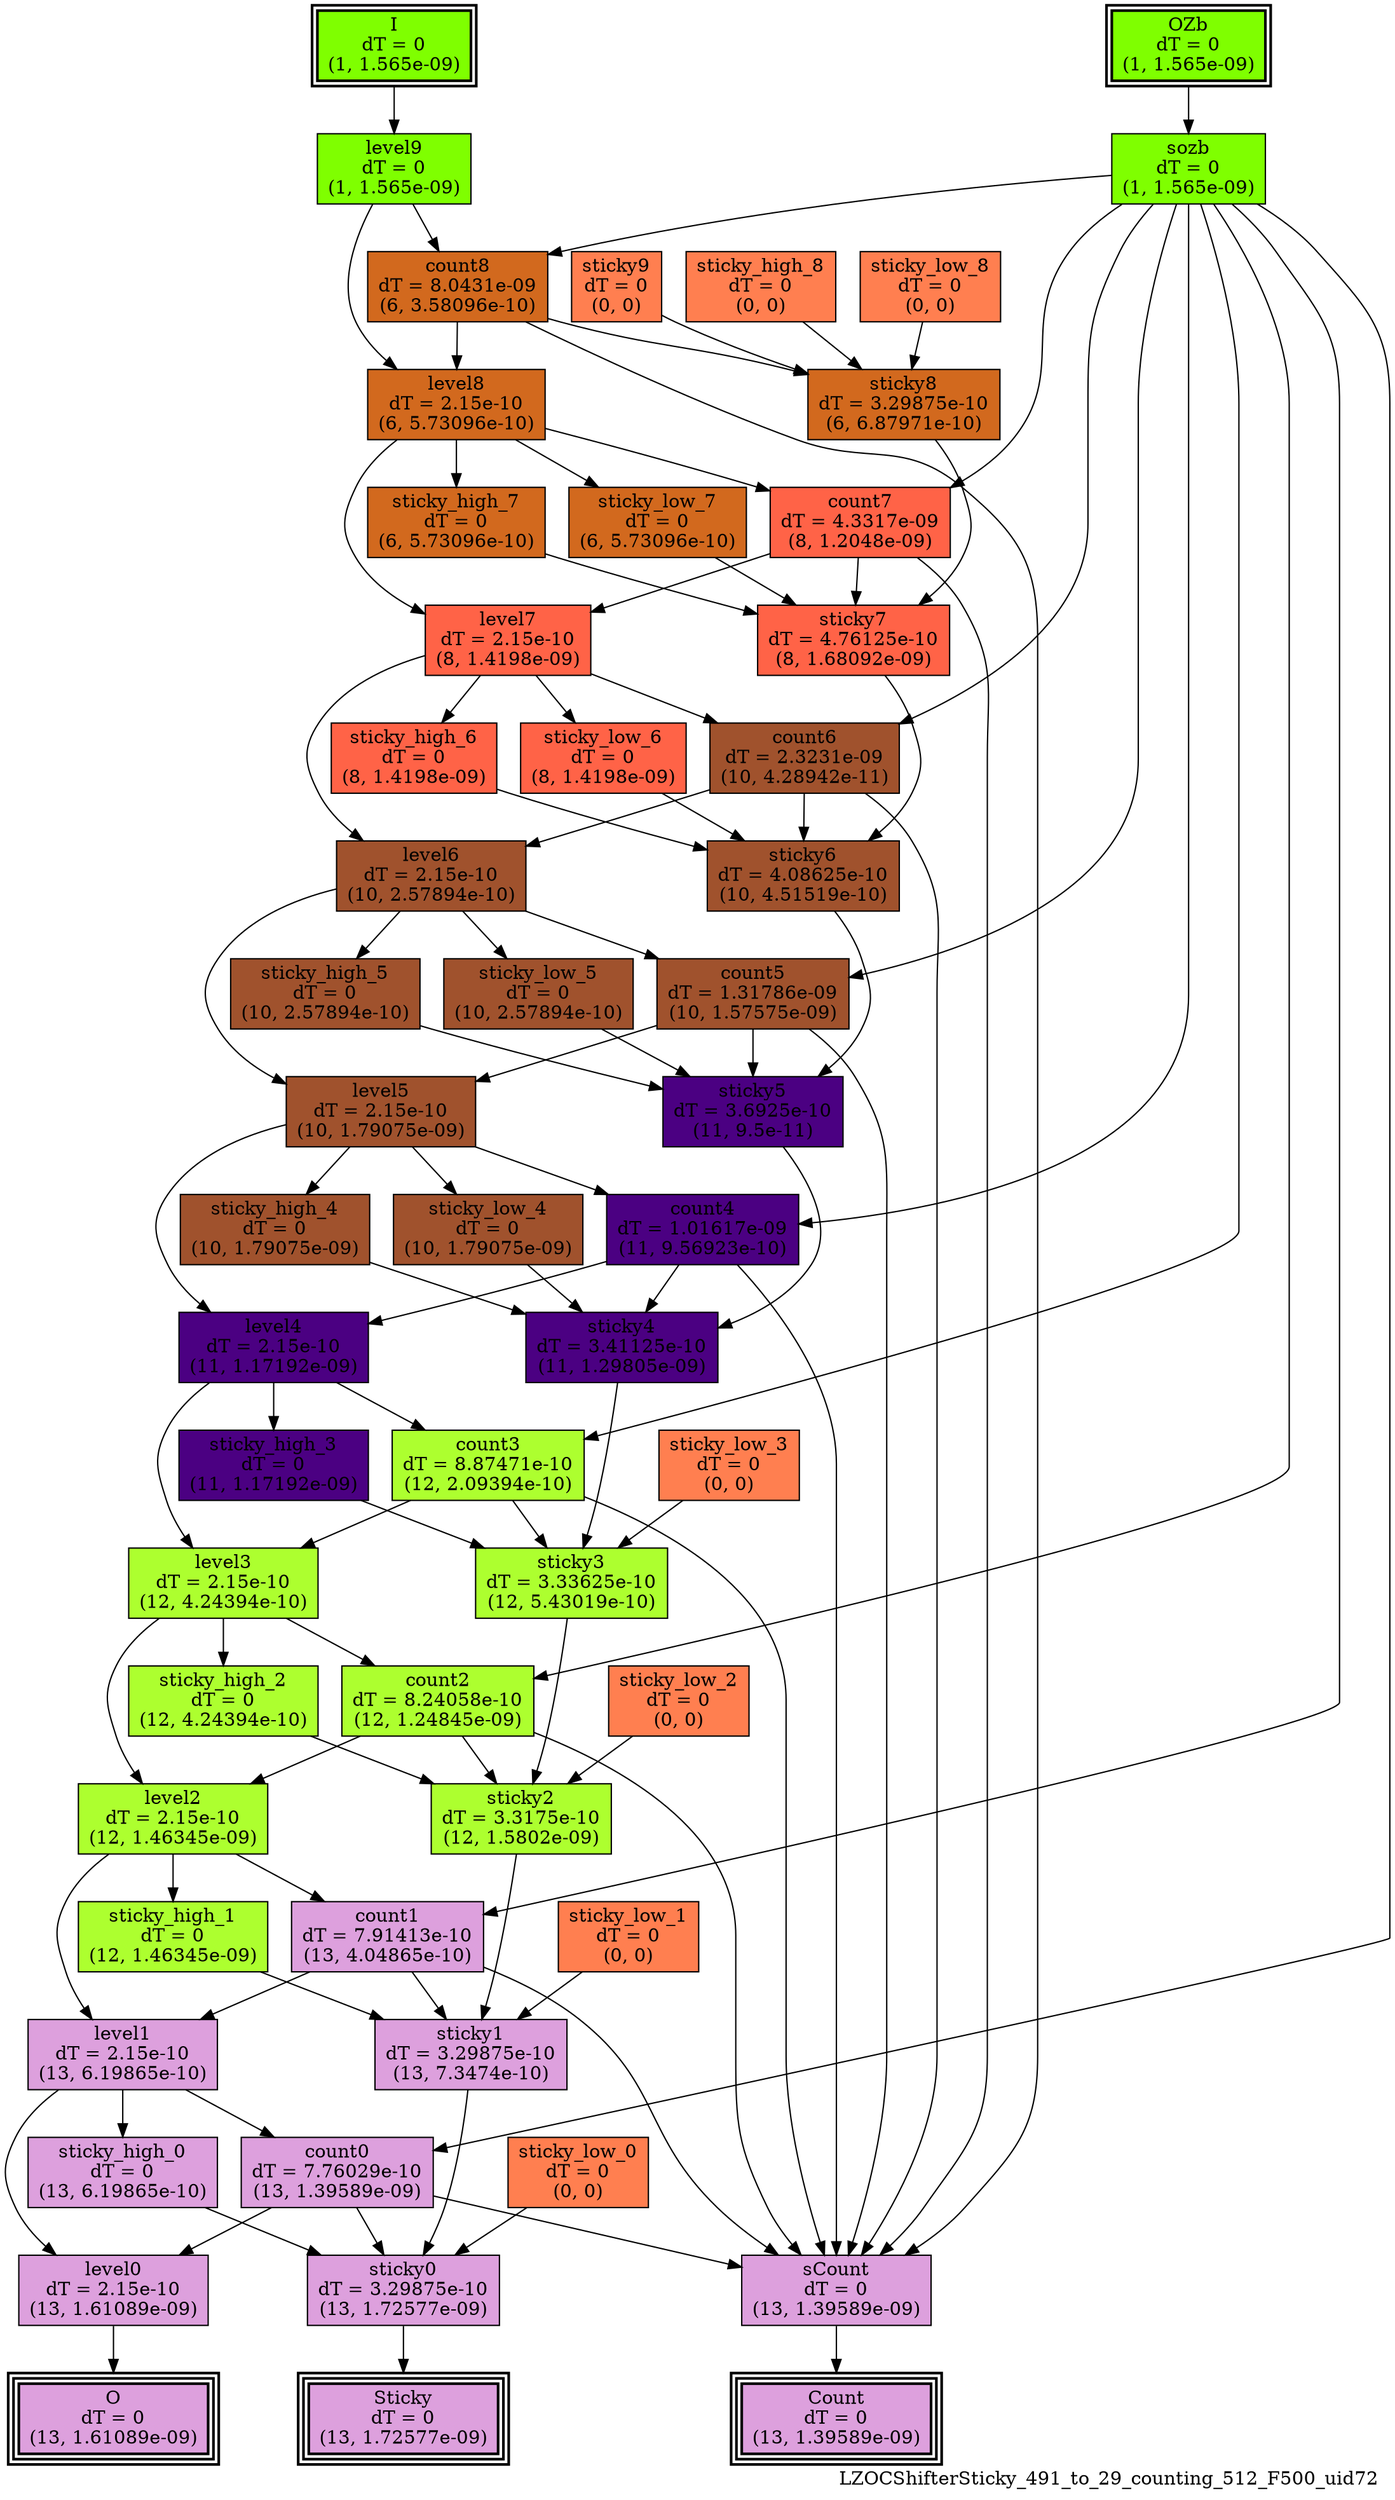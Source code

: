 digraph LZOCShifterSticky_491_to_29_counting_512_F500_uid72
{
	//graph drawing options
	label=LZOCShifterSticky_491_to_29_counting_512_F500_uid72;
	labelloc=bottom;
	labeljust=right;
	ratio=auto;
	nodesep=0.25;
	ranksep=0.5;

	//input/output signals of operator LZOCShifterSticky_491_to_29_counting_512_F500_uid72
	I__LZOCShifterSticky_491_to_29_counting_512_F500_uid72 [ label="I\ndT = 0\n(1, 1.565e-09)", shape=box, color=black, style="bold, filled", fillcolor=chartreuse, peripheries=2 ];
	OZb__LZOCShifterSticky_491_to_29_counting_512_F500_uid72 [ label="OZb\ndT = 0\n(1, 1.565e-09)", shape=box, color=black, style="bold, filled", fillcolor=chartreuse, peripheries=2 ];
	Count__LZOCShifterSticky_491_to_29_counting_512_F500_uid72 [ label="Count\ndT = 0\n(13, 1.39589e-09)", shape=box, color=black, style="bold, filled", fillcolor=plum, peripheries=3 ];
	O__LZOCShifterSticky_491_to_29_counting_512_F500_uid72 [ label="O\ndT = 0\n(13, 1.61089e-09)", shape=box, color=black, style="bold, filled", fillcolor=plum, peripheries=3 ];
	Sticky__LZOCShifterSticky_491_to_29_counting_512_F500_uid72 [ label="Sticky\ndT = 0\n(13, 1.72577e-09)", shape=box, color=black, style="bold, filled", fillcolor=plum, peripheries=3 ];
	{rank=same I__LZOCShifterSticky_491_to_29_counting_512_F500_uid72, OZb__LZOCShifterSticky_491_to_29_counting_512_F500_uid72};
	{rank=same Count__LZOCShifterSticky_491_to_29_counting_512_F500_uid72, O__LZOCShifterSticky_491_to_29_counting_512_F500_uid72, Sticky__LZOCShifterSticky_491_to_29_counting_512_F500_uid72};
	//internal signals of operator LZOCShifterSticky_491_to_29_counting_512_F500_uid72
	level9__LZOCShifterSticky_491_to_29_counting_512_F500_uid72 [ label="level9\ndT = 0\n(1, 1.565e-09)", shape=box, color=black, style=filled, fillcolor=chartreuse, peripheries=1 ];
	sozb__LZOCShifterSticky_491_to_29_counting_512_F500_uid72 [ label="sozb\ndT = 0\n(1, 1.565e-09)", shape=box, color=black, style=filled, fillcolor=chartreuse, peripheries=1 ];
	sticky9__LZOCShifterSticky_491_to_29_counting_512_F500_uid72 [ label="sticky9\ndT = 0\n(0, 0)", shape=box, color=black, style=filled, fillcolor=coral, peripheries=1 ];
	count8__LZOCShifterSticky_491_to_29_counting_512_F500_uid72 [ label="count8\ndT = 8.0431e-09\n(6, 3.58096e-10)", shape=box, color=black, style=filled, fillcolor=chocolate, peripheries=1 ];
	level8__LZOCShifterSticky_491_to_29_counting_512_F500_uid72 [ label="level8\ndT = 2.15e-10\n(6, 5.73096e-10)", shape=box, color=black, style=filled, fillcolor=chocolate, peripheries=1 ];
	sticky_high_8__LZOCShifterSticky_491_to_29_counting_512_F500_uid72 [ label="sticky_high_8\ndT = 0\n(0, 0)", shape=box, color=black, style=filled, fillcolor=coral, peripheries=1 ];
	sticky_low_8__LZOCShifterSticky_491_to_29_counting_512_F500_uid72 [ label="sticky_low_8\ndT = 0\n(0, 0)", shape=box, color=black, style=filled, fillcolor=coral, peripheries=1 ];
	sticky8__LZOCShifterSticky_491_to_29_counting_512_F500_uid72 [ label="sticky8\ndT = 3.29875e-10\n(6, 6.87971e-10)", shape=box, color=black, style=filled, fillcolor=chocolate, peripheries=1 ];
	count7__LZOCShifterSticky_491_to_29_counting_512_F500_uid72 [ label="count7\ndT = 4.3317e-09\n(8, 1.2048e-09)", shape=box, color=black, style=filled, fillcolor=tomato, peripheries=1 ];
	level7__LZOCShifterSticky_491_to_29_counting_512_F500_uid72 [ label="level7\ndT = 2.15e-10\n(8, 1.4198e-09)", shape=box, color=black, style=filled, fillcolor=tomato, peripheries=1 ];
	sticky_high_7__LZOCShifterSticky_491_to_29_counting_512_F500_uid72 [ label="sticky_high_7\ndT = 0\n(6, 5.73096e-10)", shape=box, color=black, style=filled, fillcolor=chocolate, peripheries=1 ];
	sticky_low_7__LZOCShifterSticky_491_to_29_counting_512_F500_uid72 [ label="sticky_low_7\ndT = 0\n(6, 5.73096e-10)", shape=box, color=black, style=filled, fillcolor=chocolate, peripheries=1 ];
	sticky7__LZOCShifterSticky_491_to_29_counting_512_F500_uid72 [ label="sticky7\ndT = 4.76125e-10\n(8, 1.68092e-09)", shape=box, color=black, style=filled, fillcolor=tomato, peripheries=1 ];
	count6__LZOCShifterSticky_491_to_29_counting_512_F500_uid72 [ label="count6\ndT = 2.3231e-09\n(10, 4.28942e-11)", shape=box, color=black, style=filled, fillcolor=sienna, peripheries=1 ];
	level6__LZOCShifterSticky_491_to_29_counting_512_F500_uid72 [ label="level6\ndT = 2.15e-10\n(10, 2.57894e-10)", shape=box, color=black, style=filled, fillcolor=sienna, peripheries=1 ];
	sticky_high_6__LZOCShifterSticky_491_to_29_counting_512_F500_uid72 [ label="sticky_high_6\ndT = 0\n(8, 1.4198e-09)", shape=box, color=black, style=filled, fillcolor=tomato, peripheries=1 ];
	sticky_low_6__LZOCShifterSticky_491_to_29_counting_512_F500_uid72 [ label="sticky_low_6\ndT = 0\n(8, 1.4198e-09)", shape=box, color=black, style=filled, fillcolor=tomato, peripheries=1 ];
	sticky6__LZOCShifterSticky_491_to_29_counting_512_F500_uid72 [ label="sticky6\ndT = 4.08625e-10\n(10, 4.51519e-10)", shape=box, color=black, style=filled, fillcolor=sienna, peripheries=1 ];
	count5__LZOCShifterSticky_491_to_29_counting_512_F500_uid72 [ label="count5\ndT = 1.31786e-09\n(10, 1.57575e-09)", shape=box, color=black, style=filled, fillcolor=sienna, peripheries=1 ];
	level5__LZOCShifterSticky_491_to_29_counting_512_F500_uid72 [ label="level5\ndT = 2.15e-10\n(10, 1.79075e-09)", shape=box, color=black, style=filled, fillcolor=sienna, peripheries=1 ];
	sticky_high_5__LZOCShifterSticky_491_to_29_counting_512_F500_uid72 [ label="sticky_high_5\ndT = 0\n(10, 2.57894e-10)", shape=box, color=black, style=filled, fillcolor=sienna, peripheries=1 ];
	sticky_low_5__LZOCShifterSticky_491_to_29_counting_512_F500_uid72 [ label="sticky_low_5\ndT = 0\n(10, 2.57894e-10)", shape=box, color=black, style=filled, fillcolor=sienna, peripheries=1 ];
	sticky5__LZOCShifterSticky_491_to_29_counting_512_F500_uid72 [ label="sticky5\ndT = 3.6925e-10\n(11, 9.5e-11)", shape=box, color=black, style=filled, fillcolor=indigo, peripheries=1 ];
	count4__LZOCShifterSticky_491_to_29_counting_512_F500_uid72 [ label="count4\ndT = 1.01617e-09\n(11, 9.56923e-10)", shape=box, color=black, style=filled, fillcolor=indigo, peripheries=1 ];
	level4__LZOCShifterSticky_491_to_29_counting_512_F500_uid72 [ label="level4\ndT = 2.15e-10\n(11, 1.17192e-09)", shape=box, color=black, style=filled, fillcolor=indigo, peripheries=1 ];
	sticky_high_4__LZOCShifterSticky_491_to_29_counting_512_F500_uid72 [ label="sticky_high_4\ndT = 0\n(10, 1.79075e-09)", shape=box, color=black, style=filled, fillcolor=sienna, peripheries=1 ];
	sticky_low_4__LZOCShifterSticky_491_to_29_counting_512_F500_uid72 [ label="sticky_low_4\ndT = 0\n(10, 1.79075e-09)", shape=box, color=black, style=filled, fillcolor=sienna, peripheries=1 ];
	sticky4__LZOCShifterSticky_491_to_29_counting_512_F500_uid72 [ label="sticky4\ndT = 3.41125e-10\n(11, 1.29805e-09)", shape=box, color=black, style=filled, fillcolor=indigo, peripheries=1 ];
	count3__LZOCShifterSticky_491_to_29_counting_512_F500_uid72 [ label="count3\ndT = 8.87471e-10\n(12, 2.09394e-10)", shape=box, color=black, style=filled, fillcolor=greenyellow, peripheries=1 ];
	level3__LZOCShifterSticky_491_to_29_counting_512_F500_uid72 [ label="level3\ndT = 2.15e-10\n(12, 4.24394e-10)", shape=box, color=black, style=filled, fillcolor=greenyellow, peripheries=1 ];
	sticky_high_3__LZOCShifterSticky_491_to_29_counting_512_F500_uid72 [ label="sticky_high_3\ndT = 0\n(11, 1.17192e-09)", shape=box, color=black, style=filled, fillcolor=indigo, peripheries=1 ];
	sticky_low_3__LZOCShifterSticky_491_to_29_counting_512_F500_uid72 [ label="sticky_low_3\ndT = 0\n(0, 0)", shape=box, color=black, style=filled, fillcolor=coral, peripheries=1 ];
	sticky3__LZOCShifterSticky_491_to_29_counting_512_F500_uid72 [ label="sticky3\ndT = 3.33625e-10\n(12, 5.43019e-10)", shape=box, color=black, style=filled, fillcolor=greenyellow, peripheries=1 ];
	count2__LZOCShifterSticky_491_to_29_counting_512_F500_uid72 [ label="count2\ndT = 8.24058e-10\n(12, 1.24845e-09)", shape=box, color=black, style=filled, fillcolor=greenyellow, peripheries=1 ];
	level2__LZOCShifterSticky_491_to_29_counting_512_F500_uid72 [ label="level2\ndT = 2.15e-10\n(12, 1.46345e-09)", shape=box, color=black, style=filled, fillcolor=greenyellow, peripheries=1 ];
	sticky_high_2__LZOCShifterSticky_491_to_29_counting_512_F500_uid72 [ label="sticky_high_2\ndT = 0\n(12, 4.24394e-10)", shape=box, color=black, style=filled, fillcolor=greenyellow, peripheries=1 ];
	sticky_low_2__LZOCShifterSticky_491_to_29_counting_512_F500_uid72 [ label="sticky_low_2\ndT = 0\n(0, 0)", shape=box, color=black, style=filled, fillcolor=coral, peripheries=1 ];
	sticky2__LZOCShifterSticky_491_to_29_counting_512_F500_uid72 [ label="sticky2\ndT = 3.3175e-10\n(12, 1.5802e-09)", shape=box, color=black, style=filled, fillcolor=greenyellow, peripheries=1 ];
	count1__LZOCShifterSticky_491_to_29_counting_512_F500_uid72 [ label="count1\ndT = 7.91413e-10\n(13, 4.04865e-10)", shape=box, color=black, style=filled, fillcolor=plum, peripheries=1 ];
	level1__LZOCShifterSticky_491_to_29_counting_512_F500_uid72 [ label="level1\ndT = 2.15e-10\n(13, 6.19865e-10)", shape=box, color=black, style=filled, fillcolor=plum, peripheries=1 ];
	sticky_high_1__LZOCShifterSticky_491_to_29_counting_512_F500_uid72 [ label="sticky_high_1\ndT = 0\n(12, 1.46345e-09)", shape=box, color=black, style=filled, fillcolor=greenyellow, peripheries=1 ];
	sticky_low_1__LZOCShifterSticky_491_to_29_counting_512_F500_uid72 [ label="sticky_low_1\ndT = 0\n(0, 0)", shape=box, color=black, style=filled, fillcolor=coral, peripheries=1 ];
	sticky1__LZOCShifterSticky_491_to_29_counting_512_F500_uid72 [ label="sticky1\ndT = 3.29875e-10\n(13, 7.3474e-10)", shape=box, color=black, style=filled, fillcolor=plum, peripheries=1 ];
	count0__LZOCShifterSticky_491_to_29_counting_512_F500_uid72 [ label="count0\ndT = 7.76029e-10\n(13, 1.39589e-09)", shape=box, color=black, style=filled, fillcolor=plum, peripheries=1 ];
	level0__LZOCShifterSticky_491_to_29_counting_512_F500_uid72 [ label="level0\ndT = 2.15e-10\n(13, 1.61089e-09)", shape=box, color=black, style=filled, fillcolor=plum, peripheries=1 ];
	sticky_high_0__LZOCShifterSticky_491_to_29_counting_512_F500_uid72 [ label="sticky_high_0\ndT = 0\n(13, 6.19865e-10)", shape=box, color=black, style=filled, fillcolor=plum, peripheries=1 ];
	sticky_low_0__LZOCShifterSticky_491_to_29_counting_512_F500_uid72 [ label="sticky_low_0\ndT = 0\n(0, 0)", shape=box, color=black, style=filled, fillcolor=coral, peripheries=1 ];
	sticky0__LZOCShifterSticky_491_to_29_counting_512_F500_uid72 [ label="sticky0\ndT = 3.29875e-10\n(13, 1.72577e-09)", shape=box, color=black, style=filled, fillcolor=plum, peripheries=1 ];
	sCount__LZOCShifterSticky_491_to_29_counting_512_F500_uid72 [ label="sCount\ndT = 0\n(13, 1.39589e-09)", shape=box, color=black, style=filled, fillcolor=plum, peripheries=1 ];

	//subcomponents of operator LZOCShifterSticky_491_to_29_counting_512_F500_uid72

	//input and internal signal connections of operator LZOCShifterSticky_491_to_29_counting_512_F500_uid72
	I__LZOCShifterSticky_491_to_29_counting_512_F500_uid72 -> level9__LZOCShifterSticky_491_to_29_counting_512_F500_uid72 [ arrowhead=normal, arrowsize=1.0, arrowtail=normal, color=black, dir=forward  ];
	OZb__LZOCShifterSticky_491_to_29_counting_512_F500_uid72 -> sozb__LZOCShifterSticky_491_to_29_counting_512_F500_uid72 [ arrowhead=normal, arrowsize=1.0, arrowtail=normal, color=black, dir=forward  ];
	level9__LZOCShifterSticky_491_to_29_counting_512_F500_uid72 -> count8__LZOCShifterSticky_491_to_29_counting_512_F500_uid72 [ arrowhead=normal, arrowsize=1.0, arrowtail=normal, color=black, dir=forward  ];
	level9__LZOCShifterSticky_491_to_29_counting_512_F500_uid72 -> level8__LZOCShifterSticky_491_to_29_counting_512_F500_uid72 [ arrowhead=normal, arrowsize=1.0, arrowtail=normal, color=black, dir=forward  ];
	sozb__LZOCShifterSticky_491_to_29_counting_512_F500_uid72 -> count8__LZOCShifterSticky_491_to_29_counting_512_F500_uid72 [ arrowhead=normal, arrowsize=1.0, arrowtail=normal, color=black, dir=forward  ];
	sozb__LZOCShifterSticky_491_to_29_counting_512_F500_uid72 -> count7__LZOCShifterSticky_491_to_29_counting_512_F500_uid72 [ arrowhead=normal, arrowsize=1.0, arrowtail=normal, color=black, dir=forward  ];
	sozb__LZOCShifterSticky_491_to_29_counting_512_F500_uid72 -> count6__LZOCShifterSticky_491_to_29_counting_512_F500_uid72 [ arrowhead=normal, arrowsize=1.0, arrowtail=normal, color=black, dir=forward  ];
	sozb__LZOCShifterSticky_491_to_29_counting_512_F500_uid72 -> count5__LZOCShifterSticky_491_to_29_counting_512_F500_uid72 [ arrowhead=normal, arrowsize=1.0, arrowtail=normal, color=black, dir=forward  ];
	sozb__LZOCShifterSticky_491_to_29_counting_512_F500_uid72 -> count4__LZOCShifterSticky_491_to_29_counting_512_F500_uid72 [ arrowhead=normal, arrowsize=1.0, arrowtail=normal, color=black, dir=forward  ];
	sozb__LZOCShifterSticky_491_to_29_counting_512_F500_uid72 -> count3__LZOCShifterSticky_491_to_29_counting_512_F500_uid72 [ arrowhead=normal, arrowsize=1.0, arrowtail=normal, color=black, dir=forward  ];
	sozb__LZOCShifterSticky_491_to_29_counting_512_F500_uid72 -> count2__LZOCShifterSticky_491_to_29_counting_512_F500_uid72 [ arrowhead=normal, arrowsize=1.0, arrowtail=normal, color=black, dir=forward  ];
	sozb__LZOCShifterSticky_491_to_29_counting_512_F500_uid72 -> count1__LZOCShifterSticky_491_to_29_counting_512_F500_uid72 [ arrowhead=normal, arrowsize=1.0, arrowtail=normal, color=black, dir=forward  ];
	sozb__LZOCShifterSticky_491_to_29_counting_512_F500_uid72 -> count0__LZOCShifterSticky_491_to_29_counting_512_F500_uid72 [ arrowhead=normal, arrowsize=1.0, arrowtail=normal, color=black, dir=forward  ];
	sticky9__LZOCShifterSticky_491_to_29_counting_512_F500_uid72 -> sticky8__LZOCShifterSticky_491_to_29_counting_512_F500_uid72 [ arrowhead=normal, arrowsize=1.0, arrowtail=normal, color=black, dir=forward  ];
	count8__LZOCShifterSticky_491_to_29_counting_512_F500_uid72 -> level8__LZOCShifterSticky_491_to_29_counting_512_F500_uid72 [ arrowhead=normal, arrowsize=1.0, arrowtail=normal, color=black, dir=forward  ];
	count8__LZOCShifterSticky_491_to_29_counting_512_F500_uid72 -> sticky8__LZOCShifterSticky_491_to_29_counting_512_F500_uid72 [ arrowhead=normal, arrowsize=1.0, arrowtail=normal, color=black, dir=forward  ];
	count8__LZOCShifterSticky_491_to_29_counting_512_F500_uid72 -> sCount__LZOCShifterSticky_491_to_29_counting_512_F500_uid72 [ arrowhead=normal, arrowsize=1.0, arrowtail=normal, color=black, dir=forward  ];
	level8__LZOCShifterSticky_491_to_29_counting_512_F500_uid72 -> count7__LZOCShifterSticky_491_to_29_counting_512_F500_uid72 [ arrowhead=normal, arrowsize=1.0, arrowtail=normal, color=black, dir=forward  ];
	level8__LZOCShifterSticky_491_to_29_counting_512_F500_uid72 -> level7__LZOCShifterSticky_491_to_29_counting_512_F500_uid72 [ arrowhead=normal, arrowsize=1.0, arrowtail=normal, color=black, dir=forward  ];
	level8__LZOCShifterSticky_491_to_29_counting_512_F500_uid72 -> sticky_high_7__LZOCShifterSticky_491_to_29_counting_512_F500_uid72 [ arrowhead=normal, arrowsize=1.0, arrowtail=normal, color=black, dir=forward  ];
	level8__LZOCShifterSticky_491_to_29_counting_512_F500_uid72 -> sticky_low_7__LZOCShifterSticky_491_to_29_counting_512_F500_uid72 [ arrowhead=normal, arrowsize=1.0, arrowtail=normal, color=black, dir=forward  ];
	sticky_high_8__LZOCShifterSticky_491_to_29_counting_512_F500_uid72 -> sticky8__LZOCShifterSticky_491_to_29_counting_512_F500_uid72 [ arrowhead=normal, arrowsize=1.0, arrowtail=normal, color=black, dir=forward  ];
	sticky_low_8__LZOCShifterSticky_491_to_29_counting_512_F500_uid72 -> sticky8__LZOCShifterSticky_491_to_29_counting_512_F500_uid72 [ arrowhead=normal, arrowsize=1.0, arrowtail=normal, color=black, dir=forward  ];
	sticky8__LZOCShifterSticky_491_to_29_counting_512_F500_uid72 -> sticky7__LZOCShifterSticky_491_to_29_counting_512_F500_uid72 [ arrowhead=normal, arrowsize=1.0, arrowtail=normal, color=black, dir=forward  ];
	count7__LZOCShifterSticky_491_to_29_counting_512_F500_uid72 -> level7__LZOCShifterSticky_491_to_29_counting_512_F500_uid72 [ arrowhead=normal, arrowsize=1.0, arrowtail=normal, color=black, dir=forward  ];
	count7__LZOCShifterSticky_491_to_29_counting_512_F500_uid72 -> sticky7__LZOCShifterSticky_491_to_29_counting_512_F500_uid72 [ arrowhead=normal, arrowsize=1.0, arrowtail=normal, color=black, dir=forward  ];
	count7__LZOCShifterSticky_491_to_29_counting_512_F500_uid72 -> sCount__LZOCShifterSticky_491_to_29_counting_512_F500_uid72 [ arrowhead=normal, arrowsize=1.0, arrowtail=normal, color=black, dir=forward  ];
	level7__LZOCShifterSticky_491_to_29_counting_512_F500_uid72 -> count6__LZOCShifterSticky_491_to_29_counting_512_F500_uid72 [ arrowhead=normal, arrowsize=1.0, arrowtail=normal, color=black, dir=forward  ];
	level7__LZOCShifterSticky_491_to_29_counting_512_F500_uid72 -> level6__LZOCShifterSticky_491_to_29_counting_512_F500_uid72 [ arrowhead=normal, arrowsize=1.0, arrowtail=normal, color=black, dir=forward  ];
	level7__LZOCShifterSticky_491_to_29_counting_512_F500_uid72 -> sticky_high_6__LZOCShifterSticky_491_to_29_counting_512_F500_uid72 [ arrowhead=normal, arrowsize=1.0, arrowtail=normal, color=black, dir=forward  ];
	level7__LZOCShifterSticky_491_to_29_counting_512_F500_uid72 -> sticky_low_6__LZOCShifterSticky_491_to_29_counting_512_F500_uid72 [ arrowhead=normal, arrowsize=1.0, arrowtail=normal, color=black, dir=forward  ];
	sticky_high_7__LZOCShifterSticky_491_to_29_counting_512_F500_uid72 -> sticky7__LZOCShifterSticky_491_to_29_counting_512_F500_uid72 [ arrowhead=normal, arrowsize=1.0, arrowtail=normal, color=black, dir=forward  ];
	sticky_low_7__LZOCShifterSticky_491_to_29_counting_512_F500_uid72 -> sticky7__LZOCShifterSticky_491_to_29_counting_512_F500_uid72 [ arrowhead=normal, arrowsize=1.0, arrowtail=normal, color=black, dir=forward  ];
	sticky7__LZOCShifterSticky_491_to_29_counting_512_F500_uid72 -> sticky6__LZOCShifterSticky_491_to_29_counting_512_F500_uid72 [ arrowhead=normal, arrowsize=1.0, arrowtail=normal, color=black, dir=forward  ];
	count6__LZOCShifterSticky_491_to_29_counting_512_F500_uid72 -> level6__LZOCShifterSticky_491_to_29_counting_512_F500_uid72 [ arrowhead=normal, arrowsize=1.0, arrowtail=normal, color=black, dir=forward  ];
	count6__LZOCShifterSticky_491_to_29_counting_512_F500_uid72 -> sticky6__LZOCShifterSticky_491_to_29_counting_512_F500_uid72 [ arrowhead=normal, arrowsize=1.0, arrowtail=normal, color=black, dir=forward  ];
	count6__LZOCShifterSticky_491_to_29_counting_512_F500_uid72 -> sCount__LZOCShifterSticky_491_to_29_counting_512_F500_uid72 [ arrowhead=normal, arrowsize=1.0, arrowtail=normal, color=black, dir=forward  ];
	level6__LZOCShifterSticky_491_to_29_counting_512_F500_uid72 -> count5__LZOCShifterSticky_491_to_29_counting_512_F500_uid72 [ arrowhead=normal, arrowsize=1.0, arrowtail=normal, color=black, dir=forward  ];
	level6__LZOCShifterSticky_491_to_29_counting_512_F500_uid72 -> level5__LZOCShifterSticky_491_to_29_counting_512_F500_uid72 [ arrowhead=normal, arrowsize=1.0, arrowtail=normal, color=black, dir=forward  ];
	level6__LZOCShifterSticky_491_to_29_counting_512_F500_uid72 -> sticky_high_5__LZOCShifterSticky_491_to_29_counting_512_F500_uid72 [ arrowhead=normal, arrowsize=1.0, arrowtail=normal, color=black, dir=forward  ];
	level6__LZOCShifterSticky_491_to_29_counting_512_F500_uid72 -> sticky_low_5__LZOCShifterSticky_491_to_29_counting_512_F500_uid72 [ arrowhead=normal, arrowsize=1.0, arrowtail=normal, color=black, dir=forward  ];
	sticky_high_6__LZOCShifterSticky_491_to_29_counting_512_F500_uid72 -> sticky6__LZOCShifterSticky_491_to_29_counting_512_F500_uid72 [ arrowhead=normal, arrowsize=1.0, arrowtail=normal, color=black, dir=forward  ];
	sticky_low_6__LZOCShifterSticky_491_to_29_counting_512_F500_uid72 -> sticky6__LZOCShifterSticky_491_to_29_counting_512_F500_uid72 [ arrowhead=normal, arrowsize=1.0, arrowtail=normal, color=black, dir=forward  ];
	sticky6__LZOCShifterSticky_491_to_29_counting_512_F500_uid72 -> sticky5__LZOCShifterSticky_491_to_29_counting_512_F500_uid72 [ arrowhead=normal, arrowsize=1.0, arrowtail=normal, color=black, dir=forward  ];
	count5__LZOCShifterSticky_491_to_29_counting_512_F500_uid72 -> level5__LZOCShifterSticky_491_to_29_counting_512_F500_uid72 [ arrowhead=normal, arrowsize=1.0, arrowtail=normal, color=black, dir=forward  ];
	count5__LZOCShifterSticky_491_to_29_counting_512_F500_uid72 -> sticky5__LZOCShifterSticky_491_to_29_counting_512_F500_uid72 [ arrowhead=normal, arrowsize=1.0, arrowtail=normal, color=black, dir=forward  ];
	count5__LZOCShifterSticky_491_to_29_counting_512_F500_uid72 -> sCount__LZOCShifterSticky_491_to_29_counting_512_F500_uid72 [ arrowhead=normal, arrowsize=1.0, arrowtail=normal, color=black, dir=forward  ];
	level5__LZOCShifterSticky_491_to_29_counting_512_F500_uid72 -> count4__LZOCShifterSticky_491_to_29_counting_512_F500_uid72 [ arrowhead=normal, arrowsize=1.0, arrowtail=normal, color=black, dir=forward  ];
	level5__LZOCShifterSticky_491_to_29_counting_512_F500_uid72 -> level4__LZOCShifterSticky_491_to_29_counting_512_F500_uid72 [ arrowhead=normal, arrowsize=1.0, arrowtail=normal, color=black, dir=forward  ];
	level5__LZOCShifterSticky_491_to_29_counting_512_F500_uid72 -> sticky_high_4__LZOCShifterSticky_491_to_29_counting_512_F500_uid72 [ arrowhead=normal, arrowsize=1.0, arrowtail=normal, color=black, dir=forward  ];
	level5__LZOCShifterSticky_491_to_29_counting_512_F500_uid72 -> sticky_low_4__LZOCShifterSticky_491_to_29_counting_512_F500_uid72 [ arrowhead=normal, arrowsize=1.0, arrowtail=normal, color=black, dir=forward  ];
	sticky_high_5__LZOCShifterSticky_491_to_29_counting_512_F500_uid72 -> sticky5__LZOCShifterSticky_491_to_29_counting_512_F500_uid72 [ arrowhead=normal, arrowsize=1.0, arrowtail=normal, color=black, dir=forward  ];
	sticky_low_5__LZOCShifterSticky_491_to_29_counting_512_F500_uid72 -> sticky5__LZOCShifterSticky_491_to_29_counting_512_F500_uid72 [ arrowhead=normal, arrowsize=1.0, arrowtail=normal, color=black, dir=forward  ];
	sticky5__LZOCShifterSticky_491_to_29_counting_512_F500_uid72 -> sticky4__LZOCShifterSticky_491_to_29_counting_512_F500_uid72 [ arrowhead=normal, arrowsize=1.0, arrowtail=normal, color=black, dir=forward  ];
	count4__LZOCShifterSticky_491_to_29_counting_512_F500_uid72 -> level4__LZOCShifterSticky_491_to_29_counting_512_F500_uid72 [ arrowhead=normal, arrowsize=1.0, arrowtail=normal, color=black, dir=forward  ];
	count4__LZOCShifterSticky_491_to_29_counting_512_F500_uid72 -> sticky4__LZOCShifterSticky_491_to_29_counting_512_F500_uid72 [ arrowhead=normal, arrowsize=1.0, arrowtail=normal, color=black, dir=forward  ];
	count4__LZOCShifterSticky_491_to_29_counting_512_F500_uid72 -> sCount__LZOCShifterSticky_491_to_29_counting_512_F500_uid72 [ arrowhead=normal, arrowsize=1.0, arrowtail=normal, color=black, dir=forward  ];
	level4__LZOCShifterSticky_491_to_29_counting_512_F500_uid72 -> count3__LZOCShifterSticky_491_to_29_counting_512_F500_uid72 [ arrowhead=normal, arrowsize=1.0, arrowtail=normal, color=black, dir=forward  ];
	level4__LZOCShifterSticky_491_to_29_counting_512_F500_uid72 -> level3__LZOCShifterSticky_491_to_29_counting_512_F500_uid72 [ arrowhead=normal, arrowsize=1.0, arrowtail=normal, color=black, dir=forward  ];
	level4__LZOCShifterSticky_491_to_29_counting_512_F500_uid72 -> sticky_high_3__LZOCShifterSticky_491_to_29_counting_512_F500_uid72 [ arrowhead=normal, arrowsize=1.0, arrowtail=normal, color=black, dir=forward  ];
	sticky_high_4__LZOCShifterSticky_491_to_29_counting_512_F500_uid72 -> sticky4__LZOCShifterSticky_491_to_29_counting_512_F500_uid72 [ arrowhead=normal, arrowsize=1.0, arrowtail=normal, color=black, dir=forward  ];
	sticky_low_4__LZOCShifterSticky_491_to_29_counting_512_F500_uid72 -> sticky4__LZOCShifterSticky_491_to_29_counting_512_F500_uid72 [ arrowhead=normal, arrowsize=1.0, arrowtail=normal, color=black, dir=forward  ];
	sticky4__LZOCShifterSticky_491_to_29_counting_512_F500_uid72 -> sticky3__LZOCShifterSticky_491_to_29_counting_512_F500_uid72 [ arrowhead=normal, arrowsize=1.0, arrowtail=normal, color=black, dir=forward  ];
	count3__LZOCShifterSticky_491_to_29_counting_512_F500_uid72 -> level3__LZOCShifterSticky_491_to_29_counting_512_F500_uid72 [ arrowhead=normal, arrowsize=1.0, arrowtail=normal, color=black, dir=forward  ];
	count3__LZOCShifterSticky_491_to_29_counting_512_F500_uid72 -> sticky3__LZOCShifterSticky_491_to_29_counting_512_F500_uid72 [ arrowhead=normal, arrowsize=1.0, arrowtail=normal, color=black, dir=forward  ];
	count3__LZOCShifterSticky_491_to_29_counting_512_F500_uid72 -> sCount__LZOCShifterSticky_491_to_29_counting_512_F500_uid72 [ arrowhead=normal, arrowsize=1.0, arrowtail=normal, color=black, dir=forward  ];
	level3__LZOCShifterSticky_491_to_29_counting_512_F500_uid72 -> count2__LZOCShifterSticky_491_to_29_counting_512_F500_uid72 [ arrowhead=normal, arrowsize=1.0, arrowtail=normal, color=black, dir=forward  ];
	level3__LZOCShifterSticky_491_to_29_counting_512_F500_uid72 -> level2__LZOCShifterSticky_491_to_29_counting_512_F500_uid72 [ arrowhead=normal, arrowsize=1.0, arrowtail=normal, color=black, dir=forward  ];
	level3__LZOCShifterSticky_491_to_29_counting_512_F500_uid72 -> sticky_high_2__LZOCShifterSticky_491_to_29_counting_512_F500_uid72 [ arrowhead=normal, arrowsize=1.0, arrowtail=normal, color=black, dir=forward  ];
	sticky_high_3__LZOCShifterSticky_491_to_29_counting_512_F500_uid72 -> sticky3__LZOCShifterSticky_491_to_29_counting_512_F500_uid72 [ arrowhead=normal, arrowsize=1.0, arrowtail=normal, color=black, dir=forward  ];
	sticky_low_3__LZOCShifterSticky_491_to_29_counting_512_F500_uid72 -> sticky3__LZOCShifterSticky_491_to_29_counting_512_F500_uid72 [ arrowhead=normal, arrowsize=1.0, arrowtail=normal, color=black, dir=forward  ];
	sticky3__LZOCShifterSticky_491_to_29_counting_512_F500_uid72 -> sticky2__LZOCShifterSticky_491_to_29_counting_512_F500_uid72 [ arrowhead=normal, arrowsize=1.0, arrowtail=normal, color=black, dir=forward  ];
	count2__LZOCShifterSticky_491_to_29_counting_512_F500_uid72 -> level2__LZOCShifterSticky_491_to_29_counting_512_F500_uid72 [ arrowhead=normal, arrowsize=1.0, arrowtail=normal, color=black, dir=forward  ];
	count2__LZOCShifterSticky_491_to_29_counting_512_F500_uid72 -> sticky2__LZOCShifterSticky_491_to_29_counting_512_F500_uid72 [ arrowhead=normal, arrowsize=1.0, arrowtail=normal, color=black, dir=forward  ];
	count2__LZOCShifterSticky_491_to_29_counting_512_F500_uid72 -> sCount__LZOCShifterSticky_491_to_29_counting_512_F500_uid72 [ arrowhead=normal, arrowsize=1.0, arrowtail=normal, color=black, dir=forward  ];
	level2__LZOCShifterSticky_491_to_29_counting_512_F500_uid72 -> count1__LZOCShifterSticky_491_to_29_counting_512_F500_uid72 [ arrowhead=normal, arrowsize=1.0, arrowtail=normal, color=black, dir=forward  ];
	level2__LZOCShifterSticky_491_to_29_counting_512_F500_uid72 -> level1__LZOCShifterSticky_491_to_29_counting_512_F500_uid72 [ arrowhead=normal, arrowsize=1.0, arrowtail=normal, color=black, dir=forward  ];
	level2__LZOCShifterSticky_491_to_29_counting_512_F500_uid72 -> sticky_high_1__LZOCShifterSticky_491_to_29_counting_512_F500_uid72 [ arrowhead=normal, arrowsize=1.0, arrowtail=normal, color=black, dir=forward  ];
	sticky_high_2__LZOCShifterSticky_491_to_29_counting_512_F500_uid72 -> sticky2__LZOCShifterSticky_491_to_29_counting_512_F500_uid72 [ arrowhead=normal, arrowsize=1.0, arrowtail=normal, color=black, dir=forward  ];
	sticky_low_2__LZOCShifterSticky_491_to_29_counting_512_F500_uid72 -> sticky2__LZOCShifterSticky_491_to_29_counting_512_F500_uid72 [ arrowhead=normal, arrowsize=1.0, arrowtail=normal, color=black, dir=forward  ];
	sticky2__LZOCShifterSticky_491_to_29_counting_512_F500_uid72 -> sticky1__LZOCShifterSticky_491_to_29_counting_512_F500_uid72 [ arrowhead=normal, arrowsize=1.0, arrowtail=normal, color=black, dir=forward  ];
	count1__LZOCShifterSticky_491_to_29_counting_512_F500_uid72 -> level1__LZOCShifterSticky_491_to_29_counting_512_F500_uid72 [ arrowhead=normal, arrowsize=1.0, arrowtail=normal, color=black, dir=forward  ];
	count1__LZOCShifterSticky_491_to_29_counting_512_F500_uid72 -> sticky1__LZOCShifterSticky_491_to_29_counting_512_F500_uid72 [ arrowhead=normal, arrowsize=1.0, arrowtail=normal, color=black, dir=forward  ];
	count1__LZOCShifterSticky_491_to_29_counting_512_F500_uid72 -> sCount__LZOCShifterSticky_491_to_29_counting_512_F500_uid72 [ arrowhead=normal, arrowsize=1.0, arrowtail=normal, color=black, dir=forward  ];
	level1__LZOCShifterSticky_491_to_29_counting_512_F500_uid72 -> count0__LZOCShifterSticky_491_to_29_counting_512_F500_uid72 [ arrowhead=normal, arrowsize=1.0, arrowtail=normal, color=black, dir=forward  ];
	level1__LZOCShifterSticky_491_to_29_counting_512_F500_uid72 -> level0__LZOCShifterSticky_491_to_29_counting_512_F500_uid72 [ arrowhead=normal, arrowsize=1.0, arrowtail=normal, color=black, dir=forward  ];
	level1__LZOCShifterSticky_491_to_29_counting_512_F500_uid72 -> sticky_high_0__LZOCShifterSticky_491_to_29_counting_512_F500_uid72 [ arrowhead=normal, arrowsize=1.0, arrowtail=normal, color=black, dir=forward  ];
	sticky_high_1__LZOCShifterSticky_491_to_29_counting_512_F500_uid72 -> sticky1__LZOCShifterSticky_491_to_29_counting_512_F500_uid72 [ arrowhead=normal, arrowsize=1.0, arrowtail=normal, color=black, dir=forward  ];
	sticky_low_1__LZOCShifterSticky_491_to_29_counting_512_F500_uid72 -> sticky1__LZOCShifterSticky_491_to_29_counting_512_F500_uid72 [ arrowhead=normal, arrowsize=1.0, arrowtail=normal, color=black, dir=forward  ];
	sticky1__LZOCShifterSticky_491_to_29_counting_512_F500_uid72 -> sticky0__LZOCShifterSticky_491_to_29_counting_512_F500_uid72 [ arrowhead=normal, arrowsize=1.0, arrowtail=normal, color=black, dir=forward  ];
	count0__LZOCShifterSticky_491_to_29_counting_512_F500_uid72 -> level0__LZOCShifterSticky_491_to_29_counting_512_F500_uid72 [ arrowhead=normal, arrowsize=1.0, arrowtail=normal, color=black, dir=forward  ];
	count0__LZOCShifterSticky_491_to_29_counting_512_F500_uid72 -> sticky0__LZOCShifterSticky_491_to_29_counting_512_F500_uid72 [ arrowhead=normal, arrowsize=1.0, arrowtail=normal, color=black, dir=forward  ];
	count0__LZOCShifterSticky_491_to_29_counting_512_F500_uid72 -> sCount__LZOCShifterSticky_491_to_29_counting_512_F500_uid72 [ arrowhead=normal, arrowsize=1.0, arrowtail=normal, color=black, dir=forward  ];
	level0__LZOCShifterSticky_491_to_29_counting_512_F500_uid72 -> O__LZOCShifterSticky_491_to_29_counting_512_F500_uid72 [ arrowhead=normal, arrowsize=1.0, arrowtail=normal, color=black, dir=forward  ];
	sticky_high_0__LZOCShifterSticky_491_to_29_counting_512_F500_uid72 -> sticky0__LZOCShifterSticky_491_to_29_counting_512_F500_uid72 [ arrowhead=normal, arrowsize=1.0, arrowtail=normal, color=black, dir=forward  ];
	sticky_low_0__LZOCShifterSticky_491_to_29_counting_512_F500_uid72 -> sticky0__LZOCShifterSticky_491_to_29_counting_512_F500_uid72 [ arrowhead=normal, arrowsize=1.0, arrowtail=normal, color=black, dir=forward  ];
	sticky0__LZOCShifterSticky_491_to_29_counting_512_F500_uid72 -> Sticky__LZOCShifterSticky_491_to_29_counting_512_F500_uid72 [ arrowhead=normal, arrowsize=1.0, arrowtail=normal, color=black, dir=forward  ];
	sCount__LZOCShifterSticky_491_to_29_counting_512_F500_uid72 -> Count__LZOCShifterSticky_491_to_29_counting_512_F500_uid72 [ arrowhead=normal, arrowsize=1.0, arrowtail=normal, color=black, dir=forward  ];
}

